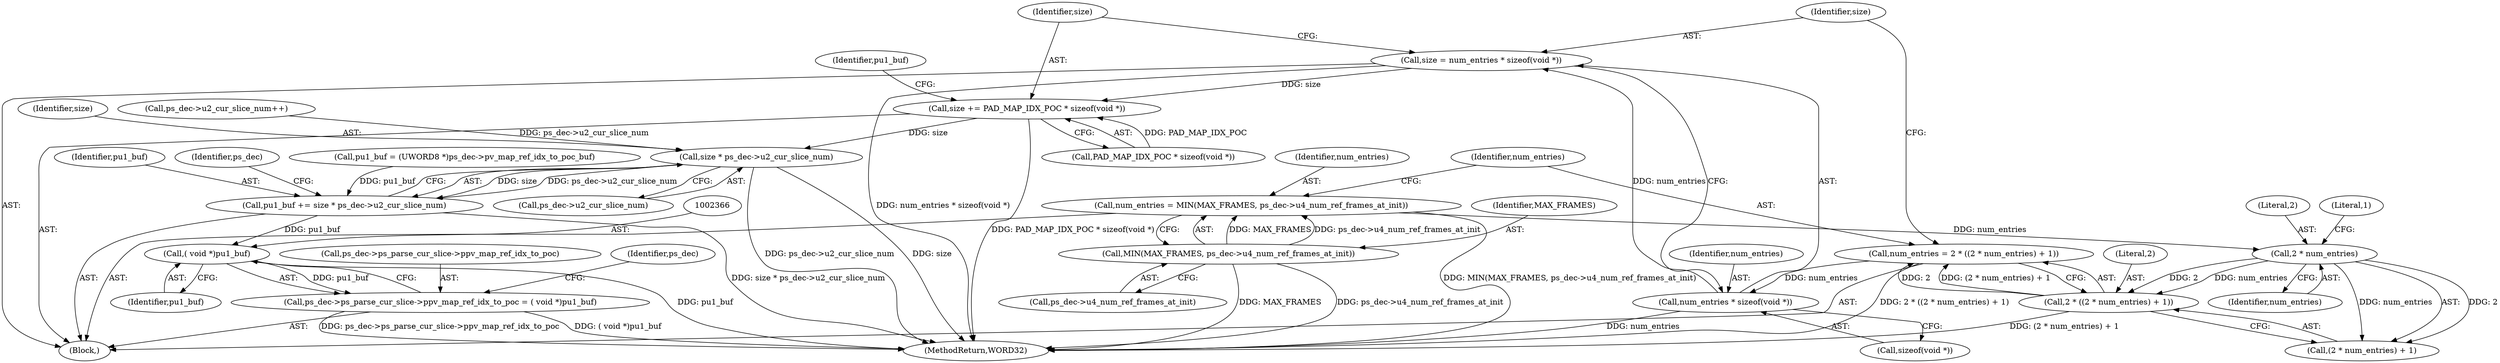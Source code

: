 digraph "0_Android_9a00f562a612d56e7b2b989d168647db900ba6cf_0@API" {
"1002333" [label="(Call,size = num_entries * sizeof(void *))"];
"1002335" [label="(Call,num_entries * sizeof(void *))"];
"1002324" [label="(Call,num_entries = 2 * ((2 * num_entries) + 1))"];
"1002326" [label="(Call,2 * ((2 * num_entries) + 1))"];
"1002329" [label="(Call,2 * num_entries)"];
"1002317" [label="(Call,num_entries = MIN(MAX_FRAMES, ps_dec->u4_num_ref_frames_at_init))"];
"1002319" [label="(Call,MIN(MAX_FRAMES, ps_dec->u4_num_ref_frames_at_init))"];
"1002339" [label="(Call,size += PAD_MAP_IDX_POC * sizeof(void *))"];
"1002354" [label="(Call,size * ps_dec->u2_cur_slice_num)"];
"1002352" [label="(Call,pu1_buf += size * ps_dec->u2_cur_slice_num)"];
"1002365" [label="(Call,( void *)pu1_buf)"];
"1002359" [label="(Call,ps_dec->ps_parse_cur_slice->ppv_map_ref_idx_to_poc = ( void *)pu1_buf)"];
"1002333" [label="(Call,size = num_entries * sizeof(void *))"];
"1002337" [label="(Call,sizeof(void *))"];
"1002321" [label="(Call,ps_dec->u4_num_ref_frames_at_init)"];
"1002335" [label="(Call,num_entries * sizeof(void *))"];
"1002356" [label="(Call,ps_dec->u2_cur_slice_num)"];
"1002355" [label="(Identifier,size)"];
"1002352" [label="(Call,pu1_buf += size * ps_dec->u2_cur_slice_num)"];
"1002346" [label="(Identifier,pu1_buf)"];
"1002568" [label="(MethodReturn,WORD32)"];
"1002340" [label="(Identifier,size)"];
"1002362" [label="(Identifier,ps_dec)"];
"1002370" [label="(Identifier,ps_dec)"];
"1002329" [label="(Call,2 * num_entries)"];
"1002339" [label="(Call,size += PAD_MAP_IDX_POC * sizeof(void *))"];
"1002328" [label="(Call,(2 * num_entries) + 1)"];
"1002313" [label="(Block,)"];
"1002367" [label="(Identifier,pu1_buf)"];
"1002319" [label="(Call,MIN(MAX_FRAMES, ps_dec->u4_num_ref_frames_at_init))"];
"1002330" [label="(Literal,2)"];
"1002317" [label="(Call,num_entries = MIN(MAX_FRAMES, ps_dec->u4_num_ref_frames_at_init))"];
"1002324" [label="(Call,num_entries = 2 * ((2 * num_entries) + 1))"];
"1002331" [label="(Identifier,num_entries)"];
"1002360" [label="(Call,ps_dec->ps_parse_cur_slice->ppv_map_ref_idx_to_poc)"];
"1002345" [label="(Call,pu1_buf = (UWORD8 *)ps_dec->pv_map_ref_idx_to_poc_buf)"];
"1002365" [label="(Call,( void *)pu1_buf)"];
"1002341" [label="(Call,PAD_MAP_IDX_POC * sizeof(void *))"];
"1002359" [label="(Call,ps_dec->ps_parse_cur_slice->ppv_map_ref_idx_to_poc = ( void *)pu1_buf)"];
"1002334" [label="(Identifier,size)"];
"1002336" [label="(Identifier,num_entries)"];
"1002318" [label="(Identifier,num_entries)"];
"1002326" [label="(Call,2 * ((2 * num_entries) + 1))"];
"1002325" [label="(Identifier,num_entries)"];
"1001152" [label="(Call,ps_dec->u2_cur_slice_num++)"];
"1002353" [label="(Identifier,pu1_buf)"];
"1002320" [label="(Identifier,MAX_FRAMES)"];
"1002327" [label="(Literal,2)"];
"1002332" [label="(Literal,1)"];
"1002354" [label="(Call,size * ps_dec->u2_cur_slice_num)"];
"1002333" -> "1002313"  [label="AST: "];
"1002333" -> "1002335"  [label="CFG: "];
"1002334" -> "1002333"  [label="AST: "];
"1002335" -> "1002333"  [label="AST: "];
"1002340" -> "1002333"  [label="CFG: "];
"1002333" -> "1002568"  [label="DDG: num_entries * sizeof(void *)"];
"1002335" -> "1002333"  [label="DDG: num_entries"];
"1002333" -> "1002339"  [label="DDG: size"];
"1002335" -> "1002337"  [label="CFG: "];
"1002336" -> "1002335"  [label="AST: "];
"1002337" -> "1002335"  [label="AST: "];
"1002335" -> "1002568"  [label="DDG: num_entries"];
"1002324" -> "1002335"  [label="DDG: num_entries"];
"1002324" -> "1002313"  [label="AST: "];
"1002324" -> "1002326"  [label="CFG: "];
"1002325" -> "1002324"  [label="AST: "];
"1002326" -> "1002324"  [label="AST: "];
"1002334" -> "1002324"  [label="CFG: "];
"1002324" -> "1002568"  [label="DDG: 2 * ((2 * num_entries) + 1)"];
"1002326" -> "1002324"  [label="DDG: 2"];
"1002326" -> "1002324"  [label="DDG: (2 * num_entries) + 1"];
"1002326" -> "1002328"  [label="CFG: "];
"1002327" -> "1002326"  [label="AST: "];
"1002328" -> "1002326"  [label="AST: "];
"1002326" -> "1002568"  [label="DDG: (2 * num_entries) + 1"];
"1002329" -> "1002326"  [label="DDG: 2"];
"1002329" -> "1002326"  [label="DDG: num_entries"];
"1002329" -> "1002328"  [label="AST: "];
"1002329" -> "1002331"  [label="CFG: "];
"1002330" -> "1002329"  [label="AST: "];
"1002331" -> "1002329"  [label="AST: "];
"1002332" -> "1002329"  [label="CFG: "];
"1002329" -> "1002328"  [label="DDG: 2"];
"1002329" -> "1002328"  [label="DDG: num_entries"];
"1002317" -> "1002329"  [label="DDG: num_entries"];
"1002317" -> "1002313"  [label="AST: "];
"1002317" -> "1002319"  [label="CFG: "];
"1002318" -> "1002317"  [label="AST: "];
"1002319" -> "1002317"  [label="AST: "];
"1002325" -> "1002317"  [label="CFG: "];
"1002317" -> "1002568"  [label="DDG: MIN(MAX_FRAMES, ps_dec->u4_num_ref_frames_at_init)"];
"1002319" -> "1002317"  [label="DDG: MAX_FRAMES"];
"1002319" -> "1002317"  [label="DDG: ps_dec->u4_num_ref_frames_at_init"];
"1002319" -> "1002321"  [label="CFG: "];
"1002320" -> "1002319"  [label="AST: "];
"1002321" -> "1002319"  [label="AST: "];
"1002319" -> "1002568"  [label="DDG: ps_dec->u4_num_ref_frames_at_init"];
"1002319" -> "1002568"  [label="DDG: MAX_FRAMES"];
"1002339" -> "1002313"  [label="AST: "];
"1002339" -> "1002341"  [label="CFG: "];
"1002340" -> "1002339"  [label="AST: "];
"1002341" -> "1002339"  [label="AST: "];
"1002346" -> "1002339"  [label="CFG: "];
"1002339" -> "1002568"  [label="DDG: PAD_MAP_IDX_POC * sizeof(void *)"];
"1002341" -> "1002339"  [label="DDG: PAD_MAP_IDX_POC"];
"1002339" -> "1002354"  [label="DDG: size"];
"1002354" -> "1002352"  [label="AST: "];
"1002354" -> "1002356"  [label="CFG: "];
"1002355" -> "1002354"  [label="AST: "];
"1002356" -> "1002354"  [label="AST: "];
"1002352" -> "1002354"  [label="CFG: "];
"1002354" -> "1002568"  [label="DDG: ps_dec->u2_cur_slice_num"];
"1002354" -> "1002568"  [label="DDG: size"];
"1002354" -> "1002352"  [label="DDG: size"];
"1002354" -> "1002352"  [label="DDG: ps_dec->u2_cur_slice_num"];
"1001152" -> "1002354"  [label="DDG: ps_dec->u2_cur_slice_num"];
"1002352" -> "1002313"  [label="AST: "];
"1002353" -> "1002352"  [label="AST: "];
"1002362" -> "1002352"  [label="CFG: "];
"1002352" -> "1002568"  [label="DDG: size * ps_dec->u2_cur_slice_num"];
"1002345" -> "1002352"  [label="DDG: pu1_buf"];
"1002352" -> "1002365"  [label="DDG: pu1_buf"];
"1002365" -> "1002359"  [label="AST: "];
"1002365" -> "1002367"  [label="CFG: "];
"1002366" -> "1002365"  [label="AST: "];
"1002367" -> "1002365"  [label="AST: "];
"1002359" -> "1002365"  [label="CFG: "];
"1002365" -> "1002568"  [label="DDG: pu1_buf"];
"1002365" -> "1002359"  [label="DDG: pu1_buf"];
"1002359" -> "1002313"  [label="AST: "];
"1002360" -> "1002359"  [label="AST: "];
"1002370" -> "1002359"  [label="CFG: "];
"1002359" -> "1002568"  [label="DDG: ( void *)pu1_buf"];
"1002359" -> "1002568"  [label="DDG: ps_dec->ps_parse_cur_slice->ppv_map_ref_idx_to_poc"];
}
